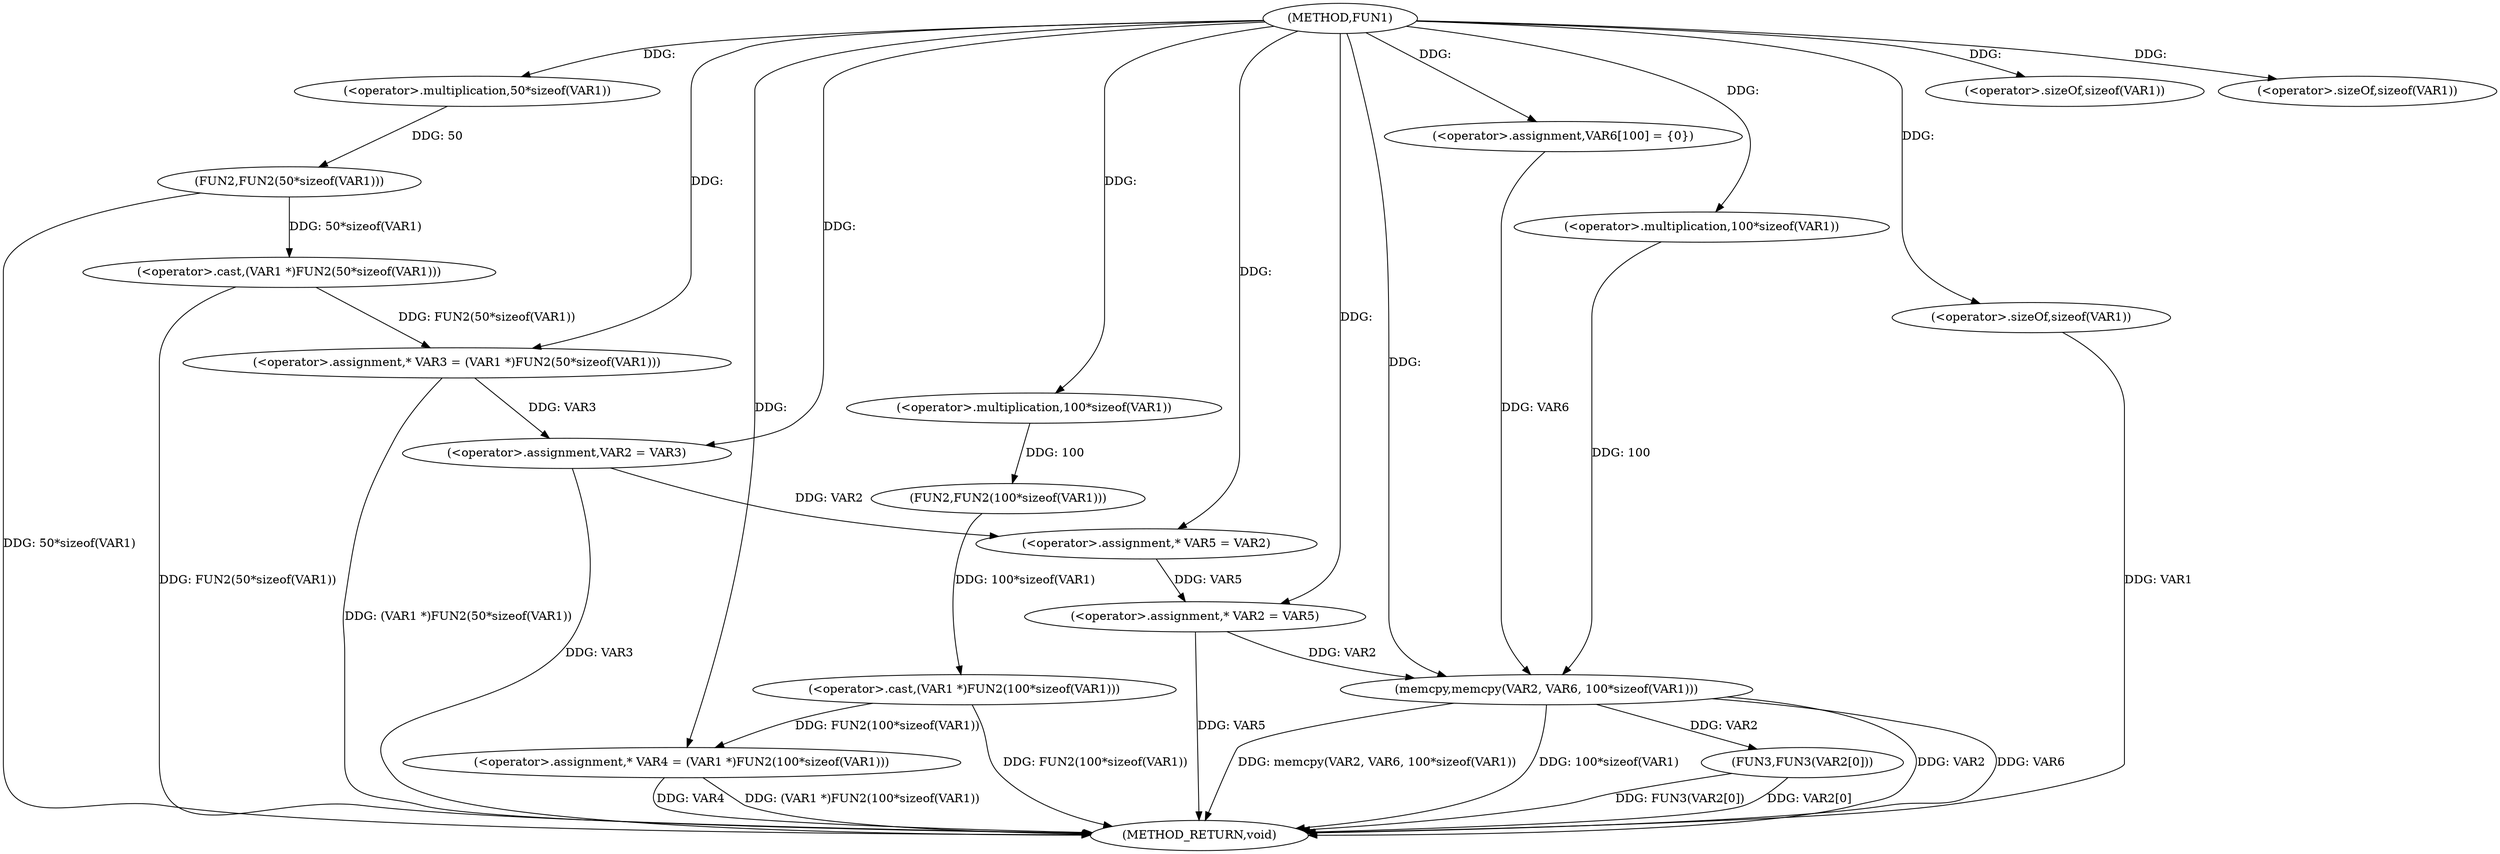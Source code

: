 digraph FUN1 {  
"1000100" [label = "(METHOD,FUN1)" ]
"1000150" [label = "(METHOD_RETURN,void)" ]
"1000104" [label = "(<operator>.assignment,* VAR3 = (VAR1 *)FUN2(50*sizeof(VAR1)))" ]
"1000106" [label = "(<operator>.cast,(VAR1 *)FUN2(50*sizeof(VAR1)))" ]
"1000108" [label = "(FUN2,FUN2(50*sizeof(VAR1)))" ]
"1000109" [label = "(<operator>.multiplication,50*sizeof(VAR1))" ]
"1000111" [label = "(<operator>.sizeOf,sizeof(VAR1))" ]
"1000114" [label = "(<operator>.assignment,* VAR4 = (VAR1 *)FUN2(100*sizeof(VAR1)))" ]
"1000116" [label = "(<operator>.cast,(VAR1 *)FUN2(100*sizeof(VAR1)))" ]
"1000118" [label = "(FUN2,FUN2(100*sizeof(VAR1)))" ]
"1000119" [label = "(<operator>.multiplication,100*sizeof(VAR1))" ]
"1000121" [label = "(<operator>.sizeOf,sizeof(VAR1))" ]
"1000123" [label = "(<operator>.assignment,VAR2 = VAR3)" ]
"1000128" [label = "(<operator>.assignment,* VAR5 = VAR2)" ]
"1000132" [label = "(<operator>.assignment,* VAR2 = VAR5)" ]
"1000137" [label = "(<operator>.assignment,VAR6[100] = {0})" ]
"1000139" [label = "(memcpy,memcpy(VAR2, VAR6, 100*sizeof(VAR1)))" ]
"1000142" [label = "(<operator>.multiplication,100*sizeof(VAR1))" ]
"1000144" [label = "(<operator>.sizeOf,sizeof(VAR1))" ]
"1000146" [label = "(FUN3,FUN3(VAR2[0]))" ]
  "1000139" -> "1000150"  [ label = "DDG: 100*sizeof(VAR1)"] 
  "1000123" -> "1000150"  [ label = "DDG: VAR3"] 
  "1000106" -> "1000150"  [ label = "DDG: FUN2(50*sizeof(VAR1))"] 
  "1000139" -> "1000150"  [ label = "DDG: VAR2"] 
  "1000114" -> "1000150"  [ label = "DDG: VAR4"] 
  "1000116" -> "1000150"  [ label = "DDG: FUN2(100*sizeof(VAR1))"] 
  "1000144" -> "1000150"  [ label = "DDG: VAR1"] 
  "1000146" -> "1000150"  [ label = "DDG: FUN3(VAR2[0])"] 
  "1000139" -> "1000150"  [ label = "DDG: VAR6"] 
  "1000139" -> "1000150"  [ label = "DDG: memcpy(VAR2, VAR6, 100*sizeof(VAR1))"] 
  "1000132" -> "1000150"  [ label = "DDG: VAR5"] 
  "1000146" -> "1000150"  [ label = "DDG: VAR2[0]"] 
  "1000114" -> "1000150"  [ label = "DDG: (VAR1 *)FUN2(100*sizeof(VAR1))"] 
  "1000104" -> "1000150"  [ label = "DDG: (VAR1 *)FUN2(50*sizeof(VAR1))"] 
  "1000108" -> "1000150"  [ label = "DDG: 50*sizeof(VAR1)"] 
  "1000106" -> "1000104"  [ label = "DDG: FUN2(50*sizeof(VAR1))"] 
  "1000100" -> "1000104"  [ label = "DDG: "] 
  "1000108" -> "1000106"  [ label = "DDG: 50*sizeof(VAR1)"] 
  "1000109" -> "1000108"  [ label = "DDG: 50"] 
  "1000100" -> "1000109"  [ label = "DDG: "] 
  "1000100" -> "1000111"  [ label = "DDG: "] 
  "1000116" -> "1000114"  [ label = "DDG: FUN2(100*sizeof(VAR1))"] 
  "1000100" -> "1000114"  [ label = "DDG: "] 
  "1000118" -> "1000116"  [ label = "DDG: 100*sizeof(VAR1)"] 
  "1000119" -> "1000118"  [ label = "DDG: 100"] 
  "1000100" -> "1000119"  [ label = "DDG: "] 
  "1000100" -> "1000121"  [ label = "DDG: "] 
  "1000104" -> "1000123"  [ label = "DDG: VAR3"] 
  "1000100" -> "1000123"  [ label = "DDG: "] 
  "1000123" -> "1000128"  [ label = "DDG: VAR2"] 
  "1000100" -> "1000128"  [ label = "DDG: "] 
  "1000128" -> "1000132"  [ label = "DDG: VAR5"] 
  "1000100" -> "1000132"  [ label = "DDG: "] 
  "1000100" -> "1000137"  [ label = "DDG: "] 
  "1000132" -> "1000139"  [ label = "DDG: VAR2"] 
  "1000100" -> "1000139"  [ label = "DDG: "] 
  "1000137" -> "1000139"  [ label = "DDG: VAR6"] 
  "1000142" -> "1000139"  [ label = "DDG: 100"] 
  "1000100" -> "1000142"  [ label = "DDG: "] 
  "1000100" -> "1000144"  [ label = "DDG: "] 
  "1000139" -> "1000146"  [ label = "DDG: VAR2"] 
}
